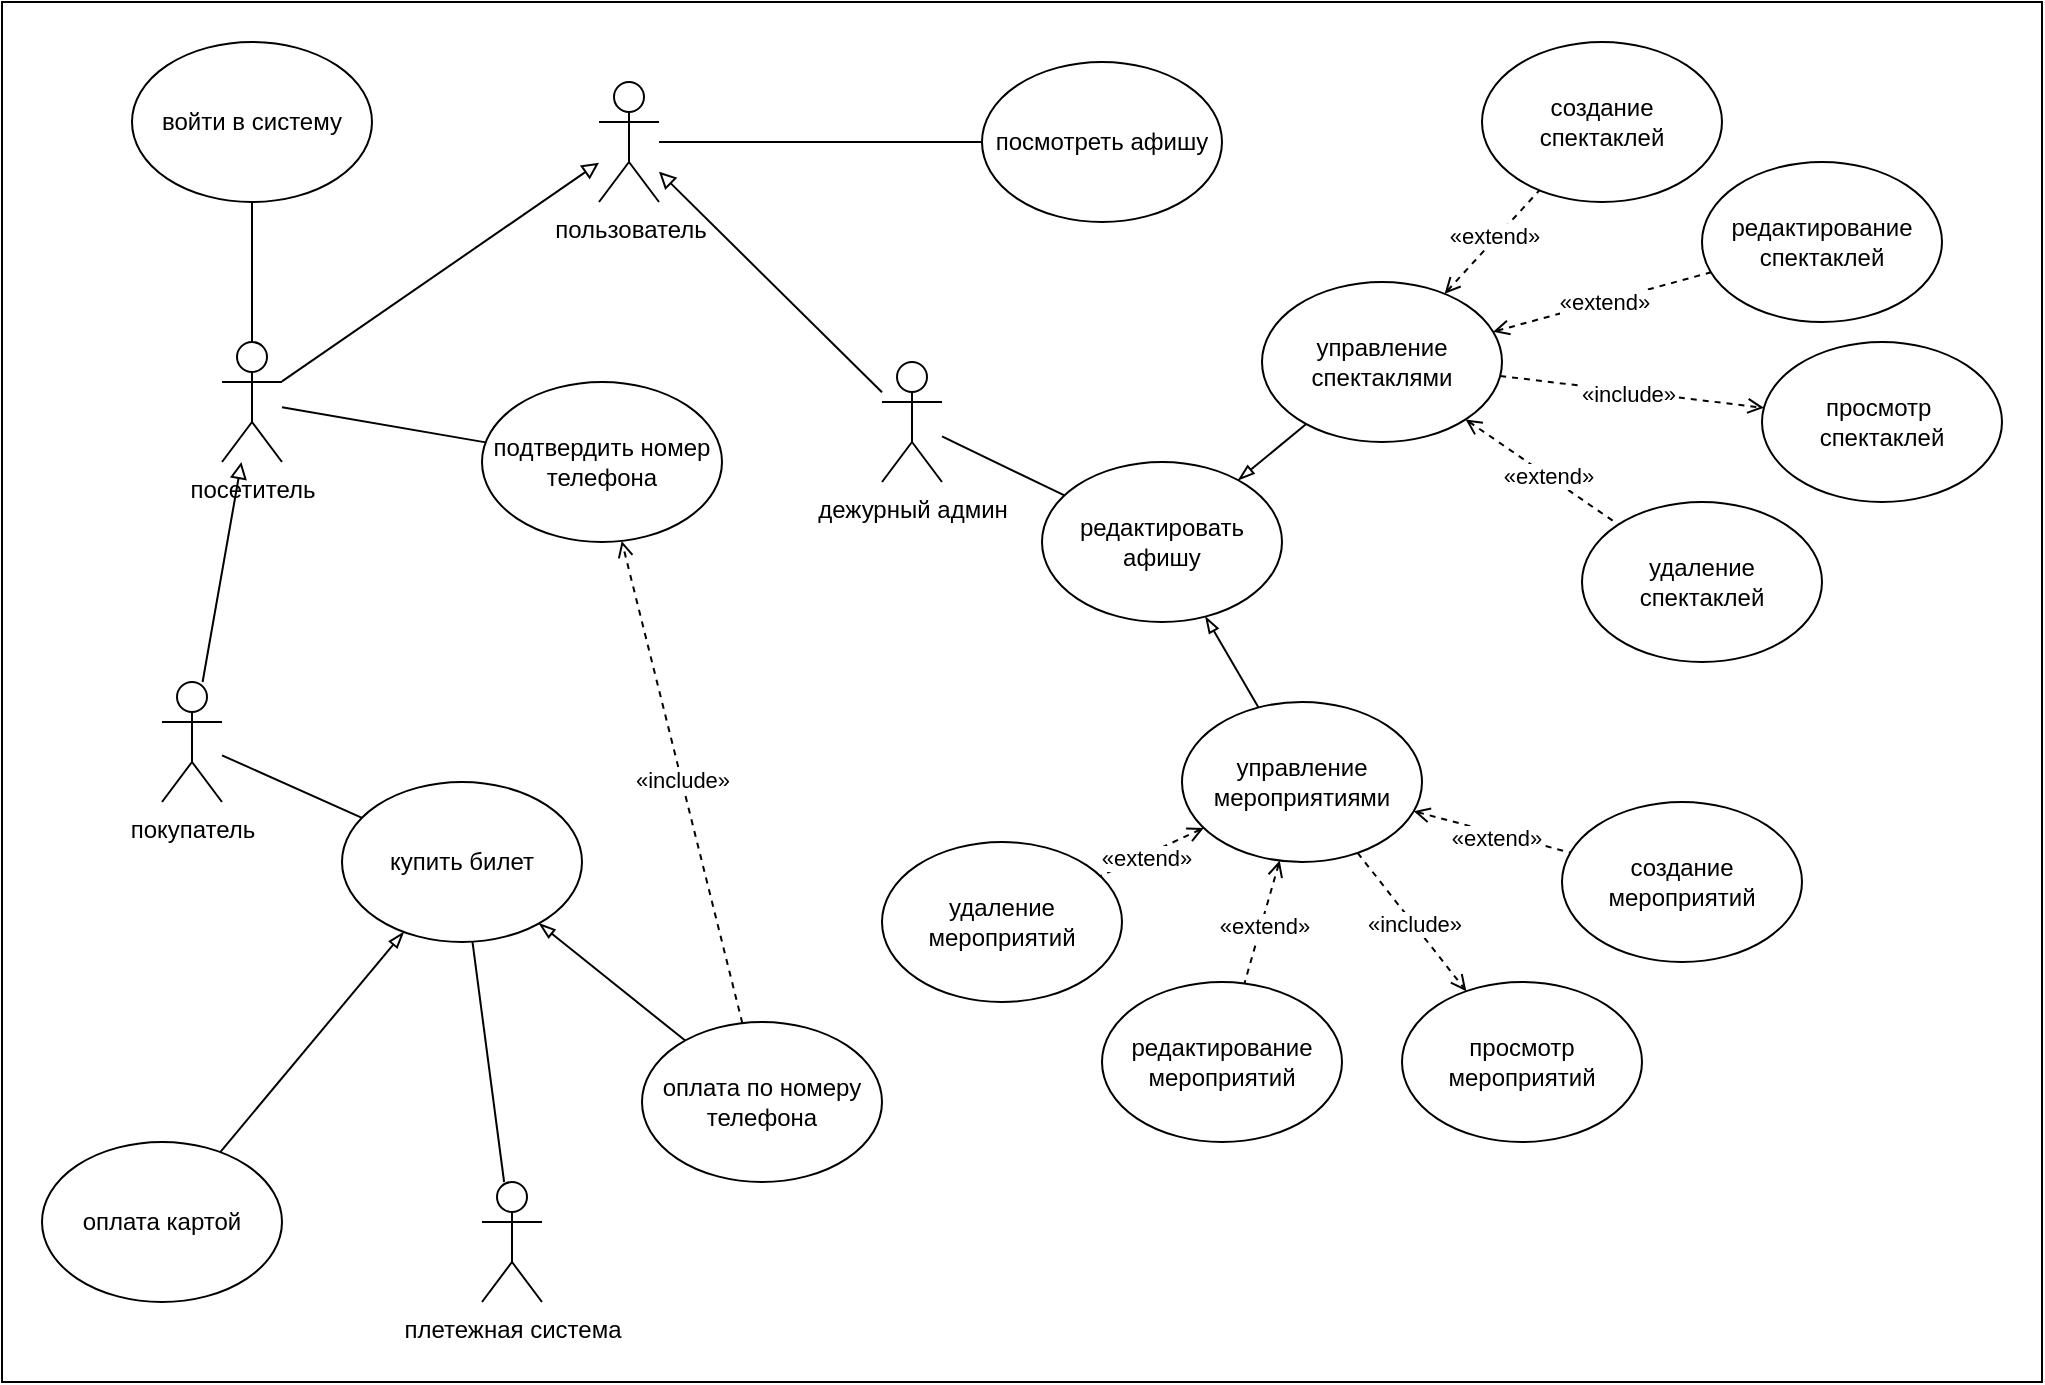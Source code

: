 <mxfile>
    <diagram id="2WqvOfXXMnWVp9cvFwxO" name="Страница — 1">
        <mxGraphModel dx="943" dy="1825" grid="1" gridSize="10" guides="1" tooltips="1" connect="1" arrows="1" fold="1" page="1" pageScale="1" pageWidth="827" pageHeight="1169" math="0" shadow="0">
            <root>
                <mxCell id="0"/>
                <mxCell id="1" parent="0"/>
                <mxCell id="76" value="" style="rounded=0;whiteSpace=wrap;html=1;movable=0;resizable=0;rotatable=0;deletable=0;editable=0;locked=1;connectable=0;" parent="1" vertex="1">
                    <mxGeometry x="100" y="-90" width="1020" height="690" as="geometry"/>
                </mxCell>
                <mxCell id="54" style="edgeStyle=none;html=1;endArrow=block;endFill=0;" parent="1" source="2" target="51" edge="1">
                    <mxGeometry relative="1" as="geometry">
                        <mxPoint x="280" y="100" as="sourcePoint"/>
                    </mxGeometry>
                </mxCell>
                <mxCell id="62" style="edgeStyle=none;html=1;endArrow=none;endFill=0;" parent="1" source="51" target="15" edge="1">
                    <mxGeometry relative="1" as="geometry">
                        <mxPoint x="370" y="150" as="sourcePoint"/>
                    </mxGeometry>
                </mxCell>
                <mxCell id="110" style="edgeStyle=none;html=1;endArrow=none;endFill=0;" edge="1" parent="1" source="2" target="42">
                    <mxGeometry relative="1" as="geometry"/>
                </mxCell>
                <mxCell id="2" value="посетитель" style="shape=umlActor;verticalLabelPosition=bottom;verticalAlign=top;html=1;" parent="1" vertex="1">
                    <mxGeometry x="210" y="80" width="30" height="60" as="geometry"/>
                </mxCell>
                <mxCell id="56" style="edgeStyle=none;html=1;endArrow=block;endFill=0;" parent="1" source="4" target="51" edge="1">
                    <mxGeometry relative="1" as="geometry"/>
                </mxCell>
                <mxCell id="4" value="дежурный админ&lt;div&gt;&lt;br&gt;&lt;/div&gt;" style="shape=umlActor;verticalLabelPosition=bottom;verticalAlign=top;html=1;" parent="1" vertex="1">
                    <mxGeometry x="540" y="90" width="30" height="60" as="geometry"/>
                </mxCell>
                <mxCell id="55" style="edgeStyle=none;html=1;endArrow=block;endFill=0;" parent="1" source="5" target="2" edge="1">
                    <mxGeometry relative="1" as="geometry">
                        <mxPoint x="250" y="200" as="targetPoint"/>
                    </mxGeometry>
                </mxCell>
                <mxCell id="5" value="покупатель" style="shape=umlActor;verticalLabelPosition=bottom;verticalAlign=top;html=1;" parent="1" vertex="1">
                    <mxGeometry x="180" y="250" width="30" height="60" as="geometry"/>
                </mxCell>
                <mxCell id="9" value="плетежная система&lt;div&gt;&lt;br&gt;&lt;/div&gt;" style="shape=umlActor;verticalLabelPosition=bottom;verticalAlign=top;html=1;" parent="1" vertex="1">
                    <mxGeometry x="340" y="500" width="30" height="60" as="geometry"/>
                </mxCell>
                <mxCell id="30" value="" style="edgeStyle=none;html=1;endArrow=none;endFill=0;startArrow=blockThin;startFill=0;" parent="1" source="12" target="28" edge="1">
                    <mxGeometry relative="1" as="geometry"/>
                </mxCell>
                <mxCell id="12" value="купить билет" style="ellipse;whiteSpace=wrap;html=1;" parent="1" vertex="1">
                    <mxGeometry x="270" y="300" width="120" height="80" as="geometry"/>
                </mxCell>
                <mxCell id="13" style="edgeStyle=none;html=1;endArrow=none;endFill=0;" parent="1" source="12" target="5" edge="1">
                    <mxGeometry relative="1" as="geometry"/>
                </mxCell>
                <mxCell id="15" value="посмотреть афишу" style="ellipse;whiteSpace=wrap;html=1;" parent="1" vertex="1">
                    <mxGeometry x="590" y="-60" width="120" height="80" as="geometry"/>
                </mxCell>
                <mxCell id="72" style="edgeStyle=none;html=1;endArrow=none;endFill=0;startArrow=blockThin;startFill=0;" parent="1" source="21" target="71" edge="1">
                    <mxGeometry relative="1" as="geometry"/>
                </mxCell>
                <mxCell id="73" style="edgeStyle=none;html=1;endArrow=none;endFill=0;startArrow=blockThin;startFill=0;" parent="1" source="21" target="70" edge="1">
                    <mxGeometry relative="1" as="geometry"/>
                </mxCell>
                <mxCell id="21" value="редактировать&lt;div&gt;афишу&lt;/div&gt;" style="ellipse;whiteSpace=wrap;html=1;" parent="1" vertex="1">
                    <mxGeometry x="620" y="140" width="120" height="80" as="geometry"/>
                </mxCell>
                <mxCell id="23" style="edgeStyle=none;html=1;endArrow=none;endFill=0;" parent="1" source="21" target="4" edge="1">
                    <mxGeometry relative="1" as="geometry">
                        <mxPoint x="650" y="100" as="targetPoint"/>
                    </mxGeometry>
                </mxCell>
                <mxCell id="27" style="edgeStyle=none;html=1;endArrow=none;endFill=0;" parent="1" source="12" target="9" edge="1">
                    <mxGeometry relative="1" as="geometry">
                        <mxPoint x="729" y="555" as="targetPoint"/>
                    </mxGeometry>
                </mxCell>
                <mxCell id="28" value="оплата картой" style="ellipse;whiteSpace=wrap;html=1;" parent="1" vertex="1">
                    <mxGeometry x="120" y="480" width="120" height="80" as="geometry"/>
                </mxCell>
                <mxCell id="66" style="edgeStyle=none;html=1;dashed=1;endArrow=open;endFill=0;" parent="1" source="29" target="44" edge="1">
                    <mxGeometry relative="1" as="geometry"/>
                </mxCell>
                <mxCell id="67" value="&lt;span style=&quot;background-color: light-dark(#ffffff, var(--ge-dark-color, #121212));&quot;&gt;«include»&lt;/span&gt;" style="edgeLabel;html=1;align=center;verticalAlign=middle;resizable=0;points=[];" parent="66" vertex="1" connectable="0">
                    <mxGeometry x="0.009" relative="1" as="geometry">
                        <mxPoint as="offset"/>
                    </mxGeometry>
                </mxCell>
                <mxCell id="29" value="оплата по номеру телефона" style="ellipse;whiteSpace=wrap;html=1;" parent="1" vertex="1">
                    <mxGeometry x="420" y="420" width="120" height="80" as="geometry"/>
                </mxCell>
                <mxCell id="36" style="edgeStyle=none;html=1;endArrow=none;endFill=0;startArrow=blockThin;startFill=0;" parent="1" source="12" target="29" edge="1">
                    <mxGeometry relative="1" as="geometry"/>
                </mxCell>
                <mxCell id="42" value="войти в систему" style="ellipse;whiteSpace=wrap;html=1;" parent="1" vertex="1">
                    <mxGeometry x="165" y="-70" width="120" height="80" as="geometry"/>
                </mxCell>
                <mxCell id="44" value="подтвердить номер телефона" style="ellipse;whiteSpace=wrap;html=1;" parent="1" vertex="1">
                    <mxGeometry x="340" y="100" width="120" height="80" as="geometry"/>
                </mxCell>
                <mxCell id="45" style="edgeStyle=none;html=1;endArrow=none;endFill=0;" parent="1" source="44" target="2" edge="1">
                    <mxGeometry relative="1" as="geometry">
                        <mxPoint x="280" y="140" as="targetPoint"/>
                    </mxGeometry>
                </mxCell>
                <mxCell id="51" value="пользователь" style="shape=umlActor;verticalLabelPosition=bottom;verticalAlign=top;html=1;outlineConnect=0;" parent="1" vertex="1">
                    <mxGeometry x="398.5" y="-50" width="30" height="60" as="geometry"/>
                </mxCell>
                <mxCell id="87" style="edgeStyle=none;html=1;endArrow=none;endFill=0;dashed=1;startArrow=open;startFill=0;" parent="1" source="70" target="79" edge="1">
                    <mxGeometry relative="1" as="geometry"/>
                </mxCell>
                <mxCell id="102" value="&lt;span style=&quot;color: rgb(0, 0, 0);&quot;&gt;«extend»&lt;/span&gt;" style="edgeLabel;html=1;align=center;verticalAlign=middle;resizable=0;points=[];" vertex="1" connectable="0" parent="87">
                    <mxGeometry x="0.08" y="2" relative="1" as="geometry">
                        <mxPoint as="offset"/>
                    </mxGeometry>
                </mxCell>
                <mxCell id="88" style="edgeStyle=none;html=1;endArrow=none;endFill=0;startArrow=open;startFill=0;dashed=1;" parent="1" source="70" target="81" edge="1">
                    <mxGeometry relative="1" as="geometry"/>
                </mxCell>
                <mxCell id="101" value="&lt;span style=&quot;color: rgb(0, 0, 0);&quot;&gt;«extend»&lt;/span&gt;" style="edgeLabel;html=1;align=center;verticalAlign=middle;resizable=0;points=[];" vertex="1" connectable="0" parent="88">
                    <mxGeometry x="0.013" relative="1" as="geometry">
                        <mxPoint as="offset"/>
                    </mxGeometry>
                </mxCell>
                <mxCell id="89" style="edgeStyle=none;html=1;endArrow=open;endFill=0;dashed=1;" parent="1" source="70" target="82" edge="1">
                    <mxGeometry relative="1" as="geometry"/>
                </mxCell>
                <mxCell id="99" value="&lt;span style=&quot;color: rgb(0, 0, 0);&quot;&gt;«include»&lt;/span&gt;" style="edgeLabel;html=1;align=center;verticalAlign=middle;resizable=0;points=[];" vertex="1" connectable="0" parent="89">
                    <mxGeometry x="-0.037" y="-1" relative="1" as="geometry">
                        <mxPoint as="offset"/>
                    </mxGeometry>
                </mxCell>
                <mxCell id="90" style="edgeStyle=none;html=1;endArrow=none;endFill=0;dashed=1;startArrow=open;startFill=0;" parent="1" source="70" target="80" edge="1">
                    <mxGeometry relative="1" as="geometry"/>
                </mxCell>
                <mxCell id="100" value="&lt;span style=&quot;color: rgb(0, 0, 0);&quot;&gt;«extend»&lt;/span&gt;" style="edgeLabel;html=1;align=center;verticalAlign=middle;resizable=0;points=[];" vertex="1" connectable="0" parent="90">
                    <mxGeometry x="0.083" relative="1" as="geometry">
                        <mxPoint as="offset"/>
                    </mxGeometry>
                </mxCell>
                <mxCell id="70" value="управление спектаклями" style="ellipse;whiteSpace=wrap;html=1;" parent="1" vertex="1">
                    <mxGeometry x="730" y="50" width="120" height="80" as="geometry"/>
                </mxCell>
                <mxCell id="91" style="edgeStyle=none;html=1;endArrow=none;endFill=0;dashed=1;startArrow=open;startFill=0;" parent="1" source="71" target="83" edge="1">
                    <mxGeometry relative="1" as="geometry"/>
                </mxCell>
                <mxCell id="96" value="&lt;span style=&quot;color: rgb(0, 0, 0);&quot;&gt;«extend»&lt;/span&gt;" style="edgeLabel;html=1;align=center;verticalAlign=middle;resizable=0;points=[];" vertex="1" connectable="0" parent="91">
                    <mxGeometry x="0.055" y="-2" relative="1" as="geometry">
                        <mxPoint as="offset"/>
                    </mxGeometry>
                </mxCell>
                <mxCell id="92" style="edgeStyle=none;html=1;endArrow=open;endFill=0;startArrow=none;startFill=0;dashed=1;" parent="1" source="71" target="84" edge="1">
                    <mxGeometry relative="1" as="geometry"/>
                </mxCell>
                <mxCell id="95" value="«include»" style="edgeLabel;html=1;align=center;verticalAlign=middle;resizable=0;points=[];" vertex="1" connectable="0" parent="92">
                    <mxGeometry x="0.03" relative="1" as="geometry">
                        <mxPoint as="offset"/>
                    </mxGeometry>
                </mxCell>
                <mxCell id="93" style="edgeStyle=none;html=1;endArrow=none;endFill=0;startArrow=open;startFill=0;dashed=1;" parent="1" source="71" target="86" edge="1">
                    <mxGeometry relative="1" as="geometry"/>
                </mxCell>
                <mxCell id="97" value="&lt;span style=&quot;color: rgb(0, 0, 0);&quot;&gt;«extend&lt;/span&gt;&lt;span style=&quot;color: rgb(0, 0, 0); background-color: light-dark(#ffffff, var(--ge-dark-color, #121212));&quot;&gt;»&lt;/span&gt;" style="edgeLabel;html=1;align=center;verticalAlign=middle;resizable=0;points=[];" vertex="1" connectable="0" parent="93">
                    <mxGeometry x="0.056" y="1" relative="1" as="geometry">
                        <mxPoint as="offset"/>
                    </mxGeometry>
                </mxCell>
                <mxCell id="94" style="edgeStyle=none;html=1;endArrow=none;endFill=0;startArrow=open;startFill=0;dashed=1;" parent="1" source="71" target="85" edge="1">
                    <mxGeometry relative="1" as="geometry"/>
                </mxCell>
                <mxCell id="98" value="&lt;span style=&quot;color: rgb(0, 0, 0);&quot;&gt;«extend»&lt;/span&gt;" style="edgeLabel;html=1;align=center;verticalAlign=middle;resizable=0;points=[];" vertex="1" connectable="0" parent="94">
                    <mxGeometry x="0.144" y="1" relative="1" as="geometry">
                        <mxPoint as="offset"/>
                    </mxGeometry>
                </mxCell>
                <mxCell id="71" value="управление мероприятиями" style="ellipse;whiteSpace=wrap;html=1;" parent="1" vertex="1">
                    <mxGeometry x="690" y="260" width="120" height="80" as="geometry"/>
                </mxCell>
                <mxCell id="79" value="создание &lt;br&gt;спектаклей" style="ellipse;whiteSpace=wrap;html=1;" parent="1" vertex="1">
                    <mxGeometry x="840" y="-70" width="120" height="80" as="geometry"/>
                </mxCell>
                <mxCell id="80" value="удаление спектаклей" style="ellipse;whiteSpace=wrap;html=1;" parent="1" vertex="1">
                    <mxGeometry x="890" y="160" width="120" height="80" as="geometry"/>
                </mxCell>
                <mxCell id="81" value="редактирование спектаклей" style="ellipse;whiteSpace=wrap;html=1;" parent="1" vertex="1">
                    <mxGeometry x="950" y="-10" width="120" height="80" as="geometry"/>
                </mxCell>
                <mxCell id="82" value="просмотр&amp;nbsp; спектаклей" style="ellipse;whiteSpace=wrap;html=1;" parent="1" vertex="1">
                    <mxGeometry x="980" y="80" width="120" height="80" as="geometry"/>
                </mxCell>
                <mxCell id="83" value="создание мероприятий" style="ellipse;whiteSpace=wrap;html=1;" parent="1" vertex="1">
                    <mxGeometry x="880" y="310" width="120" height="80" as="geometry"/>
                </mxCell>
                <mxCell id="84" value="просмотр мероприятий" style="ellipse;whiteSpace=wrap;html=1;" parent="1" vertex="1">
                    <mxGeometry x="800" y="400" width="120" height="80" as="geometry"/>
                </mxCell>
                <mxCell id="85" value="удаление мероприятий" style="ellipse;whiteSpace=wrap;html=1;" parent="1" vertex="1">
                    <mxGeometry x="540" y="330" width="120" height="80" as="geometry"/>
                </mxCell>
                <mxCell id="86" value="редактирование мероприятий" style="ellipse;whiteSpace=wrap;html=1;" parent="1" vertex="1">
                    <mxGeometry x="650" y="400" width="120" height="80" as="geometry"/>
                </mxCell>
            </root>
        </mxGraphModel>
    </diagram>
</mxfile>